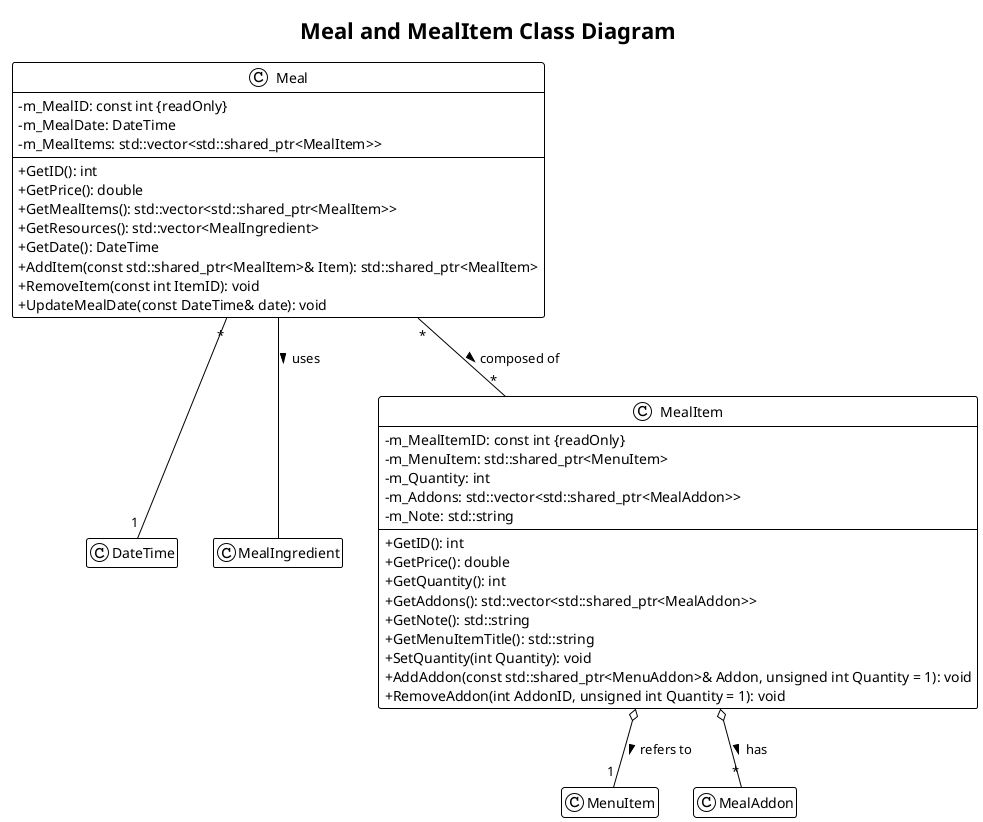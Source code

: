 @startuml
!theme plain
skinparam classAttributeIconSize 0
hide empty members
title Meal and MealItem Class Diagram

' Forward-declare dependencies to show relationships
class MenuItem
class MealAddon
class DateTime
class MealIngredient

class Meal {
  - m_MealID: const int {readOnly}
  - m_MealDate: DateTime
  - m_MealItems: std::vector<std::shared_ptr<MealItem>>
  --
  + GetID(): int
  + GetPrice(): double
  + GetMealItems(): std::vector<std::shared_ptr<MealItem>>
  + GetResources(): std::vector<MealIngredient>
  + GetDate(): DateTime
  + AddItem(const std::shared_ptr<MealItem>& Item): std::shared_ptr<MealItem>
  + RemoveItem(const int ItemID): void
  + UpdateMealDate(const DateTime& date): void
}

class MealItem {
  - m_MealItemID: const int {readOnly}
  - m_MenuItem: std::shared_ptr<MenuItem>
  - m_Quantity: int
  - m_Addons: std::vector<std::shared_ptr<MealAddon>>
  - m_Note: std::string
  --
  + GetID(): int
  + GetPrice(): double
  + GetQuantity(): int
  + GetAddons(): std::vector<std::shared_ptr<MealAddon>>
  + GetNote(): std::string
  + GetMenuItemTitle(): std::string
  + SetQuantity(int Quantity): void
  + AddAddon(const std::shared_ptr<MenuAddon>& Addon, unsigned int Quantity = 1): void
  + RemoveAddon(int AddonID, unsigned int Quantity = 1): void
}

' --- Relationships ---

' Composition: A Meal is composed of MealItems and has a DateTime.
Meal "*"-- "*" MealItem : composed of >
Meal "*"-- "1" DateTime
Meal -- MealIngredient : uses >

' Aggregation: A MealItem refers to a MenuItem and can have MealAddons.
MealItem o-- "1" MenuItem : refers to >
MealItem o-- "*" MealAddon : has >

@enduml
